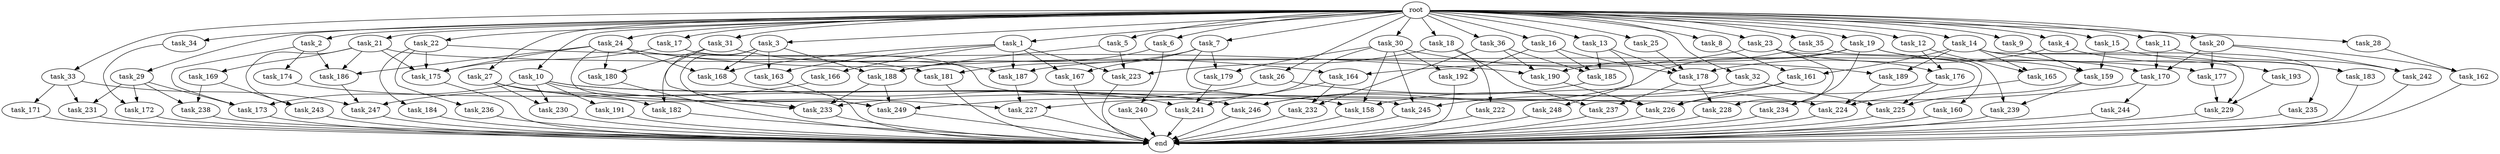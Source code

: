 digraph G {
  root [size="0.000000"];
  task_1 [size="2.048000"];
  task_2 [size="2.048000"];
  task_3 [size="2.048000"];
  task_4 [size="2.048000"];
  task_5 [size="2.048000"];
  task_6 [size="2.048000"];
  task_7 [size="2.048000"];
  task_8 [size="2.048000"];
  task_9 [size="2.048000"];
  task_10 [size="2.048000"];
  task_11 [size="2.048000"];
  task_12 [size="2.048000"];
  task_13 [size="2.048000"];
  task_14 [size="2.048000"];
  task_15 [size="2.048000"];
  task_16 [size="2.048000"];
  task_17 [size="2.048000"];
  task_18 [size="2.048000"];
  task_19 [size="2.048000"];
  task_20 [size="2.048000"];
  task_21 [size="2.048000"];
  task_22 [size="2.048000"];
  task_23 [size="2.048000"];
  task_24 [size="2.048000"];
  task_25 [size="2.048000"];
  task_26 [size="2.048000"];
  task_27 [size="2.048000"];
  task_28 [size="2.048000"];
  task_29 [size="2.048000"];
  task_30 [size="2.048000"];
  task_31 [size="2.048000"];
  task_32 [size="2.048000"];
  task_33 [size="2.048000"];
  task_34 [size="2.048000"];
  task_35 [size="2.048000"];
  task_36 [size="2.048000"];
  task_158 [size="2628519985.152000"];
  task_159 [size="3246995275.776000"];
  task_160 [size="68719476.736000"];
  task_161 [size="2783138807.808000"];
  task_162 [size="687194767.360000"];
  task_163 [size="2491081031.680000"];
  task_164 [size="1460288880.640000"];
  task_165 [size="2783138807.808000"];
  task_166 [size="1099511627.776000"];
  task_167 [size="1529008357.376000"];
  task_168 [size="3882650435.584000"];
  task_169 [size="68719476.736000"];
  task_170 [size="2405181685.760000"];
  task_171 [size="841813590.016000"];
  task_172 [size="773094113.280000"];
  task_173 [size="2817498546.176000"];
  task_174 [size="1099511627.776000"];
  task_175 [size="3281355014.144000"];
  task_176 [size="1460288880.640000"];
  task_177 [size="687194767.360000"];
  task_178 [size="4483945857.024000"];
  task_179 [size="1529008357.376000"];
  task_180 [size="2491081031.680000"];
  task_181 [size="1821066133.504000"];
  task_182 [size="1821066133.504000"];
  task_183 [size="1529008357.376000"];
  task_184 [size="429496729.600000"];
  task_185 [size="2284922601.472000"];
  task_186 [size="2559800508.416000"];
  task_187 [size="3917010173.952000"];
  task_188 [size="2508260900.864000"];
  task_189 [size="2491081031.680000"];
  task_190 [size="1202590842.880000"];
  task_191 [size="1099511627.776000"];
  task_192 [size="2491081031.680000"];
  task_193 [size="1391569403.904000"];
  task_222 [size="274877906.944000"];
  task_223 [size="1649267441.664000"];
  task_224 [size="1821066133.504000"];
  task_225 [size="1889785610.240000"];
  task_226 [size="1271310319.616000"];
  task_227 [size="1597727834.112000"];
  task_228 [size="343597383.680000"];
  task_229 [size="2388001816.576000"];
  task_230 [size="1529008357.376000"];
  task_231 [size="1460288880.640000"];
  task_232 [size="2010044694.528000"];
  task_233 [size="2972117368.832000"];
  task_234 [size="1717986918.400000"];
  task_235 [size="1391569403.904000"];
  task_236 [size="429496729.600000"];
  task_237 [size="549755813.888000"];
  task_238 [size="1047972020.224000"];
  task_239 [size="1546188226.560000"];
  task_240 [size="841813590.016000"];
  task_241 [size="2078764171.264000"];
  task_242 [size="687194767.360000"];
  task_243 [size="498216206.336000"];
  task_244 [size="154618822.656000"];
  task_245 [size="2645699854.336000"];
  task_246 [size="3521873182.720000"];
  task_247 [size="3332894621.696000"];
  task_248 [size="274877906.944000"];
  task_249 [size="4793183502.336000"];
  end [size="0.000000"];

  root -> task_1 [size="1.000000"];
  root -> task_2 [size="1.000000"];
  root -> task_3 [size="1.000000"];
  root -> task_4 [size="1.000000"];
  root -> task_5 [size="1.000000"];
  root -> task_6 [size="1.000000"];
  root -> task_7 [size="1.000000"];
  root -> task_8 [size="1.000000"];
  root -> task_9 [size="1.000000"];
  root -> task_10 [size="1.000000"];
  root -> task_11 [size="1.000000"];
  root -> task_12 [size="1.000000"];
  root -> task_13 [size="1.000000"];
  root -> task_14 [size="1.000000"];
  root -> task_15 [size="1.000000"];
  root -> task_16 [size="1.000000"];
  root -> task_17 [size="1.000000"];
  root -> task_18 [size="1.000000"];
  root -> task_19 [size="1.000000"];
  root -> task_20 [size="1.000000"];
  root -> task_21 [size="1.000000"];
  root -> task_22 [size="1.000000"];
  root -> task_23 [size="1.000000"];
  root -> task_24 [size="1.000000"];
  root -> task_25 [size="1.000000"];
  root -> task_26 [size="1.000000"];
  root -> task_27 [size="1.000000"];
  root -> task_28 [size="1.000000"];
  root -> task_29 [size="1.000000"];
  root -> task_30 [size="1.000000"];
  root -> task_31 [size="1.000000"];
  root -> task_32 [size="1.000000"];
  root -> task_33 [size="1.000000"];
  root -> task_34 [size="1.000000"];
  root -> task_35 [size="1.000000"];
  root -> task_36 [size="1.000000"];
  task_1 -> task_163 [size="536870912.000000"];
  task_1 -> task_166 [size="536870912.000000"];
  task_1 -> task_167 [size="536870912.000000"];
  task_1 -> task_168 [size="536870912.000000"];
  task_1 -> task_187 [size="536870912.000000"];
  task_1 -> task_223 [size="536870912.000000"];
  task_2 -> task_173 [size="536870912.000000"];
  task_2 -> task_174 [size="536870912.000000"];
  task_2 -> task_186 [size="536870912.000000"];
  task_3 -> task_163 [size="679477248.000000"];
  task_3 -> task_168 [size="679477248.000000"];
  task_3 -> task_182 [size="679477248.000000"];
  task_3 -> task_188 [size="679477248.000000"];
  task_3 -> task_249 [size="679477248.000000"];
  task_4 -> task_178 [size="536870912.000000"];
  task_4 -> task_183 [size="536870912.000000"];
  task_5 -> task_188 [size="134217728.000000"];
  task_5 -> task_223 [size="134217728.000000"];
  task_6 -> task_188 [size="411041792.000000"];
  task_6 -> task_240 [size="411041792.000000"];
  task_7 -> task_167 [size="209715200.000000"];
  task_7 -> task_179 [size="209715200.000000"];
  task_7 -> task_181 [size="209715200.000000"];
  task_7 -> task_226 [size="209715200.000000"];
  task_8 -> task_161 [size="679477248.000000"];
  task_9 -> task_159 [size="536870912.000000"];
  task_10 -> task_158 [size="536870912.000000"];
  task_10 -> task_173 [size="536870912.000000"];
  task_10 -> task_191 [size="536870912.000000"];
  task_10 -> task_230 [size="536870912.000000"];
  task_10 -> task_233 [size="536870912.000000"];
  task_10 -> task_246 [size="536870912.000000"];
  task_11 -> task_170 [size="33554432.000000"];
  task_11 -> task_242 [size="33554432.000000"];
  task_12 -> task_165 [size="679477248.000000"];
  task_12 -> task_176 [size="679477248.000000"];
  task_13 -> task_178 [size="134217728.000000"];
  task_13 -> task_185 [size="134217728.000000"];
  task_13 -> task_248 [size="134217728.000000"];
  task_14 -> task_161 [size="679477248.000000"];
  task_14 -> task_165 [size="679477248.000000"];
  task_14 -> task_189 [size="679477248.000000"];
  task_14 -> task_193 [size="679477248.000000"];
  task_14 -> task_229 [size="679477248.000000"];
  task_14 -> task_235 [size="679477248.000000"];
  task_15 -> task_159 [size="209715200.000000"];
  task_15 -> task_183 [size="209715200.000000"];
  task_16 -> task_178 [size="679477248.000000"];
  task_16 -> task_185 [size="679477248.000000"];
  task_16 -> task_192 [size="679477248.000000"];
  task_17 -> task_175 [size="679477248.000000"];
  task_17 -> task_245 [size="679477248.000000"];
  task_18 -> task_222 [size="134217728.000000"];
  task_18 -> task_223 [size="134217728.000000"];
  task_18 -> task_237 [size="134217728.000000"];
  task_19 -> task_159 [size="838860800.000000"];
  task_19 -> task_170 [size="838860800.000000"];
  task_19 -> task_187 [size="838860800.000000"];
  task_19 -> task_234 [size="838860800.000000"];
  task_19 -> task_246 [size="838860800.000000"];
  task_20 -> task_162 [size="301989888.000000"];
  task_20 -> task_170 [size="301989888.000000"];
  task_20 -> task_177 [size="301989888.000000"];
  task_20 -> task_242 [size="301989888.000000"];
  task_21 -> task_169 [size="33554432.000000"];
  task_21 -> task_175 [size="33554432.000000"];
  task_21 -> task_177 [size="33554432.000000"];
  task_21 -> task_186 [size="33554432.000000"];
  task_21 -> task_243 [size="33554432.000000"];
  task_22 -> task_175 [size="209715200.000000"];
  task_22 -> task_184 [size="209715200.000000"];
  task_22 -> task_190 [size="209715200.000000"];
  task_22 -> task_236 [size="209715200.000000"];
  task_23 -> task_160 [size="33554432.000000"];
  task_23 -> task_164 [size="33554432.000000"];
  task_23 -> task_176 [size="33554432.000000"];
  task_23 -> task_228 [size="33554432.000000"];
  task_24 -> task_164 [size="679477248.000000"];
  task_24 -> task_168 [size="679477248.000000"];
  task_24 -> task_175 [size="679477248.000000"];
  task_24 -> task_180 [size="679477248.000000"];
  task_24 -> task_181 [size="679477248.000000"];
  task_24 -> task_186 [size="679477248.000000"];
  task_24 -> task_249 [size="679477248.000000"];
  task_25 -> task_178 [size="838860800.000000"];
  task_26 -> task_224 [size="679477248.000000"];
  task_26 -> task_249 [size="679477248.000000"];
  task_27 -> task_182 [size="209715200.000000"];
  task_27 -> task_227 [size="209715200.000000"];
  task_27 -> task_230 [size="209715200.000000"];
  task_28 -> task_162 [size="33554432.000000"];
  task_29 -> task_172 [size="301989888.000000"];
  task_29 -> task_173 [size="301989888.000000"];
  task_29 -> task_231 [size="301989888.000000"];
  task_29 -> task_238 [size="301989888.000000"];
  task_30 -> task_158 [size="536870912.000000"];
  task_30 -> task_179 [size="536870912.000000"];
  task_30 -> task_189 [size="536870912.000000"];
  task_30 -> task_192 [size="536870912.000000"];
  task_30 -> task_227 [size="536870912.000000"];
  task_30 -> task_245 [size="536870912.000000"];
  task_31 -> task_180 [size="536870912.000000"];
  task_31 -> task_187 [size="536870912.000000"];
  task_31 -> task_233 [size="536870912.000000"];
  task_32 -> task_158 [size="209715200.000000"];
  task_32 -> task_225 [size="209715200.000000"];
  task_33 -> task_171 [size="411041792.000000"];
  task_33 -> task_231 [size="411041792.000000"];
  task_33 -> task_247 [size="411041792.000000"];
  task_34 -> task_172 [size="75497472.000000"];
  task_35 -> task_190 [size="75497472.000000"];
  task_35 -> task_239 [size="75497472.000000"];
  task_36 -> task_185 [size="301989888.000000"];
  task_36 -> task_190 [size="301989888.000000"];
  task_36 -> task_232 [size="301989888.000000"];
  task_158 -> end [size="1.000000"];
  task_159 -> task_225 [size="679477248.000000"];
  task_159 -> task_239 [size="679477248.000000"];
  task_160 -> end [size="1.000000"];
  task_161 -> task_226 [size="75497472.000000"];
  task_161 -> task_245 [size="75497472.000000"];
  task_162 -> end [size="1.000000"];
  task_163 -> end [size="1.000000"];
  task_164 -> task_232 [size="679477248.000000"];
  task_164 -> task_241 [size="679477248.000000"];
  task_165 -> task_224 [size="75497472.000000"];
  task_166 -> task_247 [size="679477248.000000"];
  task_167 -> end [size="1.000000"];
  task_168 -> task_241 [size="301989888.000000"];
  task_169 -> task_238 [size="209715200.000000"];
  task_169 -> task_243 [size="209715200.000000"];
  task_170 -> task_233 [size="75497472.000000"];
  task_170 -> task_244 [size="75497472.000000"];
  task_171 -> end [size="1.000000"];
  task_172 -> end [size="1.000000"];
  task_173 -> end [size="1.000000"];
  task_174 -> task_246 [size="134217728.000000"];
  task_175 -> end [size="1.000000"];
  task_176 -> task_225 [size="33554432.000000"];
  task_176 -> task_226 [size="33554432.000000"];
  task_177 -> task_229 [size="411041792.000000"];
  task_178 -> task_228 [size="134217728.000000"];
  task_178 -> task_237 [size="134217728.000000"];
  task_179 -> task_241 [size="33554432.000000"];
  task_180 -> end [size="1.000000"];
  task_181 -> end [size="1.000000"];
  task_182 -> end [size="1.000000"];
  task_183 -> end [size="1.000000"];
  task_184 -> end [size="1.000000"];
  task_185 -> task_246 [size="209715200.000000"];
  task_186 -> task_247 [size="536870912.000000"];
  task_187 -> task_227 [size="33554432.000000"];
  task_188 -> task_233 [size="301989888.000000"];
  task_188 -> task_249 [size="301989888.000000"];
  task_189 -> task_224 [size="134217728.000000"];
  task_190 -> task_226 [size="301989888.000000"];
  task_191 -> end [size="1.000000"];
  task_192 -> end [size="1.000000"];
  task_193 -> task_229 [size="75497472.000000"];
  task_222 -> end [size="1.000000"];
  task_223 -> end [size="1.000000"];
  task_224 -> end [size="1.000000"];
  task_225 -> end [size="1.000000"];
  task_226 -> end [size="1.000000"];
  task_227 -> end [size="1.000000"];
  task_228 -> end [size="1.000000"];
  task_229 -> end [size="1.000000"];
  task_230 -> end [size="1.000000"];
  task_231 -> end [size="1.000000"];
  task_232 -> end [size="1.000000"];
  task_233 -> end [size="1.000000"];
  task_234 -> end [size="1.000000"];
  task_235 -> end [size="1.000000"];
  task_236 -> end [size="1.000000"];
  task_237 -> end [size="1.000000"];
  task_238 -> end [size="1.000000"];
  task_239 -> end [size="1.000000"];
  task_240 -> end [size="1.000000"];
  task_241 -> end [size="1.000000"];
  task_242 -> end [size="1.000000"];
  task_243 -> end [size="1.000000"];
  task_244 -> end [size="1.000000"];
  task_245 -> end [size="1.000000"];
  task_246 -> end [size="1.000000"];
  task_247 -> end [size="1.000000"];
  task_248 -> end [size="1.000000"];
  task_249 -> end [size="1.000000"];
}
